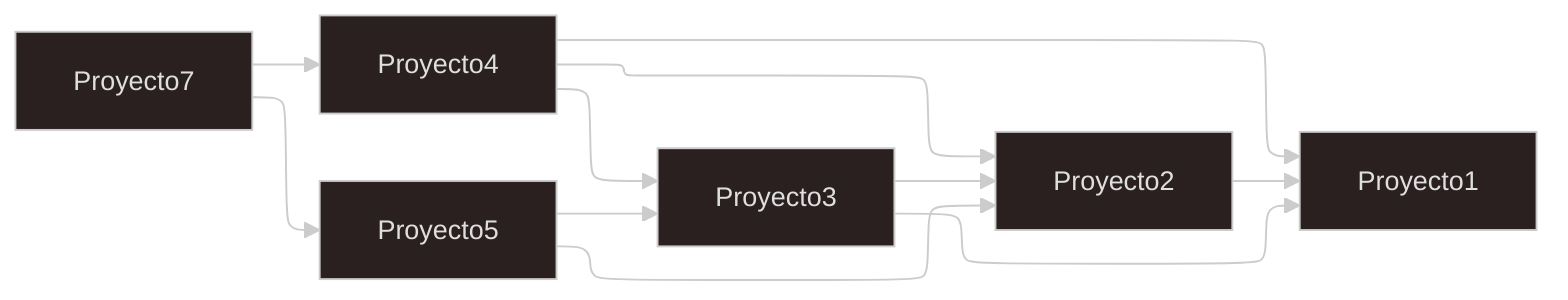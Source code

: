 ---
config:
  theme: neo-dark
  layout: elk
---
flowchart LR
    Proyecto7 --> Proyecto4
    Proyecto7 --> Proyecto5
    Proyecto5 --> Proyecto3
    Proyecto5 --> Proyecto2
    Proyecto4 --> Proyecto1
    Proyecto4 --> Proyecto2
    Proyecto4 --> Proyecto3
    Proyecto3 --> Proyecto1
    Proyecto3 --> Proyecto2
    Proyecto2 --> Proyecto1